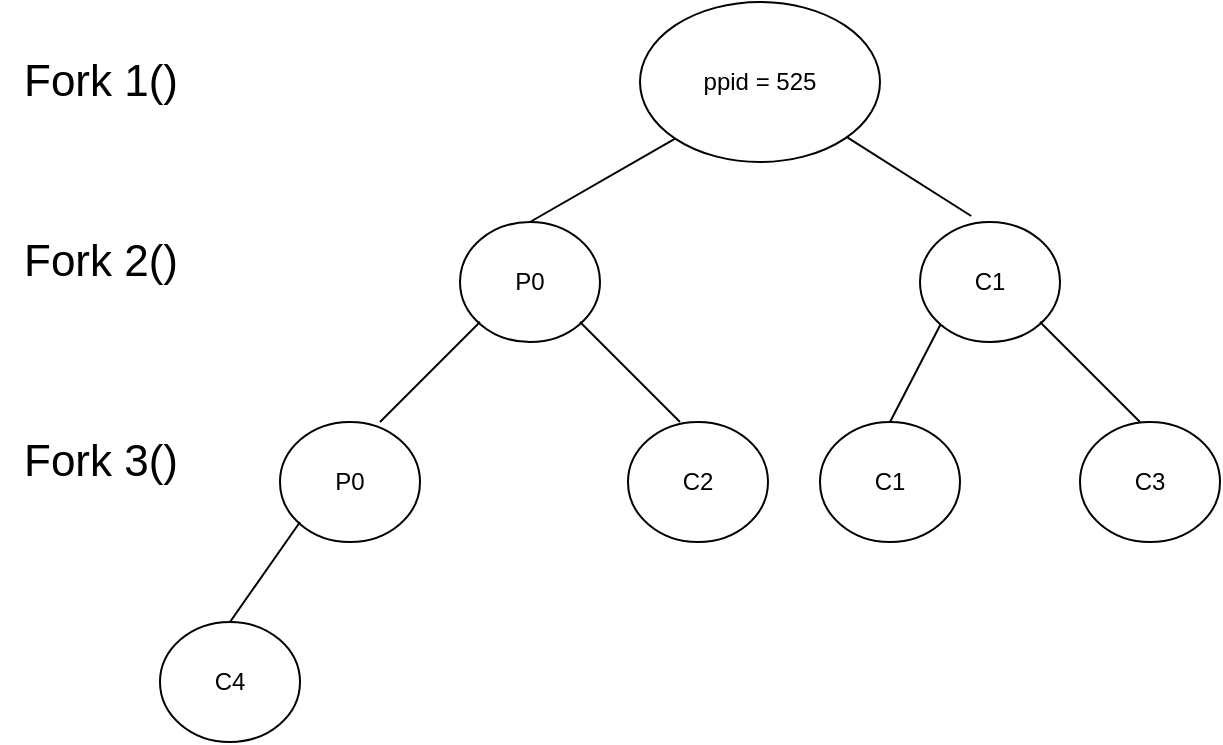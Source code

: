 <mxfile version="26.2.14">
  <diagram name="Page-1" id="bAZHGlXdKWSdfLGn8ovX">
    <mxGraphModel dx="1810" dy="472" grid="1" gridSize="10" guides="1" tooltips="1" connect="1" arrows="1" fold="1" page="1" pageScale="1" pageWidth="827" pageHeight="1169" math="0" shadow="0">
      <root>
        <mxCell id="0" />
        <mxCell id="1" parent="0" />
        <mxCell id="zZiNWAxPbnLOFrNKwumK-1" value="ppid = 525" style="ellipse;whiteSpace=wrap;html=1;" vertex="1" parent="1">
          <mxGeometry x="330" y="30" width="120" height="80" as="geometry" />
        </mxCell>
        <mxCell id="zZiNWAxPbnLOFrNKwumK-2" value="" style="endArrow=none;html=1;rounded=0;exitX=0.5;exitY=0;exitDx=0;exitDy=0;entryX=0;entryY=1;entryDx=0;entryDy=0;" edge="1" parent="1" source="zZiNWAxPbnLOFrNKwumK-5" target="zZiNWAxPbnLOFrNKwumK-1">
          <mxGeometry width="50" height="50" relative="1" as="geometry">
            <mxPoint x="310" y="150" as="sourcePoint" />
            <mxPoint x="360" y="100" as="targetPoint" />
          </mxGeometry>
        </mxCell>
        <mxCell id="zZiNWAxPbnLOFrNKwumK-3" value="C1" style="ellipse;whiteSpace=wrap;html=1;" vertex="1" parent="1">
          <mxGeometry x="470" y="140" width="70" height="60" as="geometry" />
        </mxCell>
        <mxCell id="zZiNWAxPbnLOFrNKwumK-4" value="" style="endArrow=none;html=1;rounded=0;exitX=0.366;exitY=-0.05;exitDx=0;exitDy=0;exitPerimeter=0;" edge="1" parent="1" source="zZiNWAxPbnLOFrNKwumK-3" target="zZiNWAxPbnLOFrNKwumK-1">
          <mxGeometry width="50" height="50" relative="1" as="geometry">
            <mxPoint x="470" y="140" as="sourcePoint" />
            <mxPoint x="440" y="100" as="targetPoint" />
          </mxGeometry>
        </mxCell>
        <mxCell id="zZiNWAxPbnLOFrNKwumK-5" value="P0" style="ellipse;whiteSpace=wrap;html=1;" vertex="1" parent="1">
          <mxGeometry x="240" y="140" width="70" height="60" as="geometry" />
        </mxCell>
        <mxCell id="zZiNWAxPbnLOFrNKwumK-6" value="&lt;font style=&quot;font-size: 22px;&quot;&gt;Fork 1()&lt;/font&gt;" style="text;html=1;align=center;verticalAlign=middle;resizable=0;points=[];autosize=1;strokeColor=none;fillColor=none;" vertex="1" parent="1">
          <mxGeometry x="10" y="50" width="100" height="40" as="geometry" />
        </mxCell>
        <mxCell id="zZiNWAxPbnLOFrNKwumK-7" value="&lt;font style=&quot;font-size: 22px;&quot;&gt;Fork 2()&lt;/font&gt;" style="text;html=1;align=center;verticalAlign=middle;resizable=0;points=[];autosize=1;strokeColor=none;fillColor=none;" vertex="1" parent="1">
          <mxGeometry x="10" y="140" width="100" height="40" as="geometry" />
        </mxCell>
        <mxCell id="zZiNWAxPbnLOFrNKwumK-8" value="" style="endArrow=none;html=1;rounded=0;" edge="1" parent="1">
          <mxGeometry width="50" height="50" relative="1" as="geometry">
            <mxPoint x="200" y="240" as="sourcePoint" />
            <mxPoint x="250" y="190" as="targetPoint" />
          </mxGeometry>
        </mxCell>
        <mxCell id="zZiNWAxPbnLOFrNKwumK-9" value="" style="endArrow=none;html=1;rounded=0;" edge="1" parent="1">
          <mxGeometry width="50" height="50" relative="1" as="geometry">
            <mxPoint x="350" y="240" as="sourcePoint" />
            <mxPoint x="300" y="190" as="targetPoint" />
          </mxGeometry>
        </mxCell>
        <mxCell id="zZiNWAxPbnLOFrNKwumK-10" value="C2" style="ellipse;whiteSpace=wrap;html=1;" vertex="1" parent="1">
          <mxGeometry x="324" y="240" width="70" height="60" as="geometry" />
        </mxCell>
        <mxCell id="zZiNWAxPbnLOFrNKwumK-11" value="P0" style="ellipse;whiteSpace=wrap;html=1;" vertex="1" parent="1">
          <mxGeometry x="150" y="240" width="70" height="60" as="geometry" />
        </mxCell>
        <mxCell id="zZiNWAxPbnLOFrNKwumK-13" value="C1" style="ellipse;whiteSpace=wrap;html=1;" vertex="1" parent="1">
          <mxGeometry x="420" y="240" width="70" height="60" as="geometry" />
        </mxCell>
        <mxCell id="zZiNWAxPbnLOFrNKwumK-14" value="" style="endArrow=none;html=1;rounded=0;entryX=0;entryY=1;entryDx=0;entryDy=0;exitX=0.5;exitY=0;exitDx=0;exitDy=0;" edge="1" parent="1" source="zZiNWAxPbnLOFrNKwumK-13" target="zZiNWAxPbnLOFrNKwumK-3">
          <mxGeometry width="50" height="50" relative="1" as="geometry">
            <mxPoint x="450" y="250" as="sourcePoint" />
            <mxPoint x="500" y="200" as="targetPoint" />
          </mxGeometry>
        </mxCell>
        <mxCell id="zZiNWAxPbnLOFrNKwumK-15" value="C3" style="ellipse;whiteSpace=wrap;html=1;" vertex="1" parent="1">
          <mxGeometry x="550" y="240" width="70" height="60" as="geometry" />
        </mxCell>
        <mxCell id="zZiNWAxPbnLOFrNKwumK-16" value="" style="endArrow=none;html=1;rounded=0;" edge="1" parent="1">
          <mxGeometry width="50" height="50" relative="1" as="geometry">
            <mxPoint x="580" y="240" as="sourcePoint" />
            <mxPoint x="530" y="190" as="targetPoint" />
          </mxGeometry>
        </mxCell>
        <mxCell id="zZiNWAxPbnLOFrNKwumK-18" value="" style="endArrow=none;html=1;rounded=0;exitX=0.5;exitY=0;exitDx=0;exitDy=0;" edge="1" parent="1" source="zZiNWAxPbnLOFrNKwumK-21">
          <mxGeometry width="50" height="50" relative="1" as="geometry">
            <mxPoint x="110" y="340" as="sourcePoint" />
            <mxPoint x="160" y="290" as="targetPoint" />
          </mxGeometry>
        </mxCell>
        <mxCell id="zZiNWAxPbnLOFrNKwumK-21" value="C4" style="ellipse;whiteSpace=wrap;html=1;" vertex="1" parent="1">
          <mxGeometry x="90" y="340" width="70" height="60" as="geometry" />
        </mxCell>
        <mxCell id="zZiNWAxPbnLOFrNKwumK-22" value="&lt;font style=&quot;font-size: 22px;&quot;&gt;Fork 3()&lt;/font&gt;" style="text;html=1;align=center;verticalAlign=middle;resizable=0;points=[];autosize=1;strokeColor=none;fillColor=none;" vertex="1" parent="1">
          <mxGeometry x="10" y="240" width="100" height="40" as="geometry" />
        </mxCell>
      </root>
    </mxGraphModel>
  </diagram>
</mxfile>
